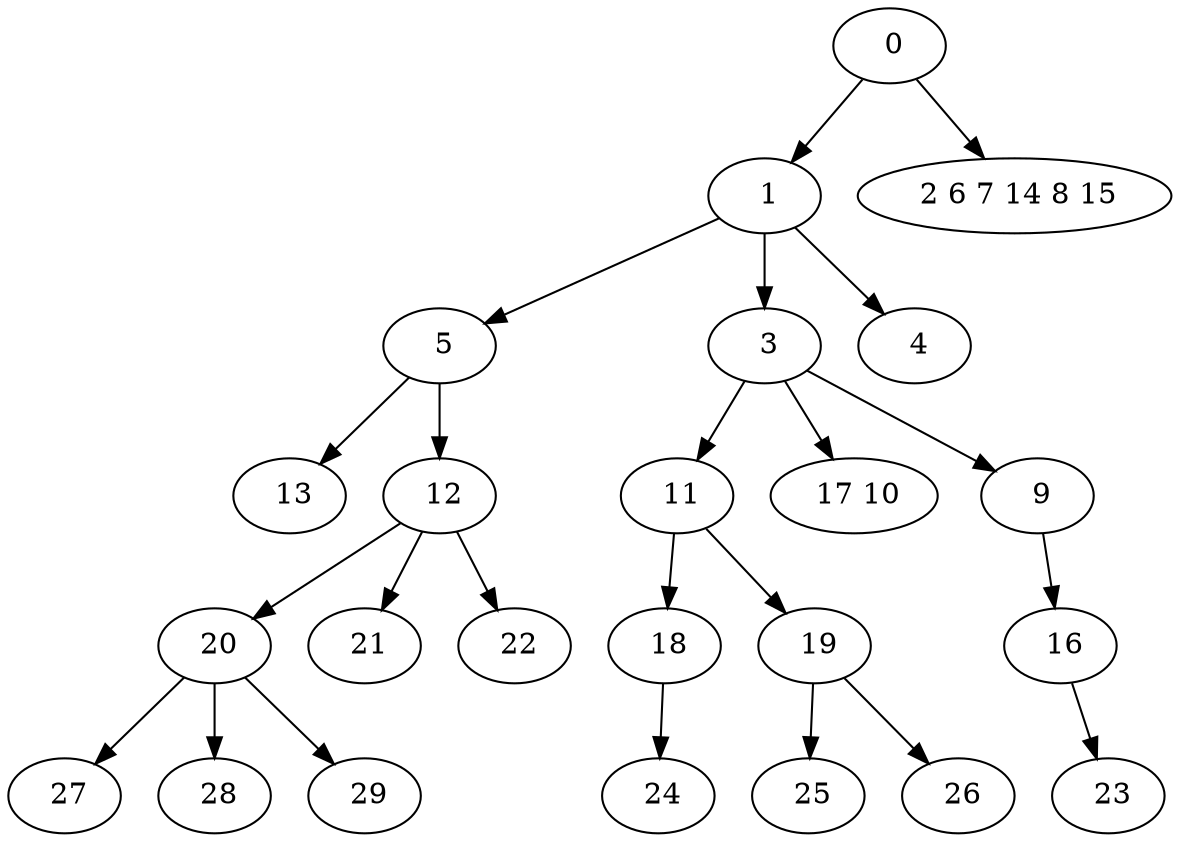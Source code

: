 digraph mytree {
" 0" -> " 1";
" 0" -> " 2 6 7 14 8 15";
" 1" -> " 5";
" 1" -> " 3";
" 1" -> " 4";
" 2 6 7 14 8 15";
" 5" -> " 13";
" 5" -> " 12";
" 3" -> " 11";
" 3" -> " 17 10";
" 3" -> " 9";
" 4";
" 11" -> " 18";
" 11" -> " 19";
" 17 10";
" 16" -> " 23";
" 9" -> " 16";
" 13";
" 12" -> " 20";
" 12" -> " 21";
" 12" -> " 22";
" 20" -> " 27";
" 20" -> " 28";
" 20" -> " 29";
" 18" -> " 24";
" 19" -> " 25";
" 19" -> " 26";
" 24";
" 25";
" 26";
" 21";
" 22";
" 27";
" 28";
" 29";
" 23";
}
